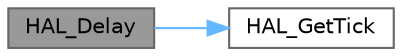 digraph "HAL_Delay"
{
 // LATEX_PDF_SIZE
  bgcolor="transparent";
  edge [fontname=Helvetica,fontsize=10,labelfontname=Helvetica,labelfontsize=10];
  node [fontname=Helvetica,fontsize=10,shape=box,height=0.2,width=0.4];
  rankdir="LR";
  Node1 [id="Node000001",label="HAL_Delay",height=0.2,width=0.4,color="gray40", fillcolor="grey60", style="filled", fontcolor="black",tooltip="This function provides accurate delay (in milliseconds) based on variable incremented."];
  Node1 -> Node2 [id="edge1_Node000001_Node000002",color="steelblue1",style="solid",tooltip=" "];
  Node2 [id="Node000002",label="HAL_GetTick",height=0.2,width=0.4,color="grey40", fillcolor="white", style="filled",URL="$group___h_a_l___exported___functions___group2.html#gaf2c4f03d53e997a54e1fd5e80daa55c4",tooltip="Povides a tick value in millisecond."];
}

